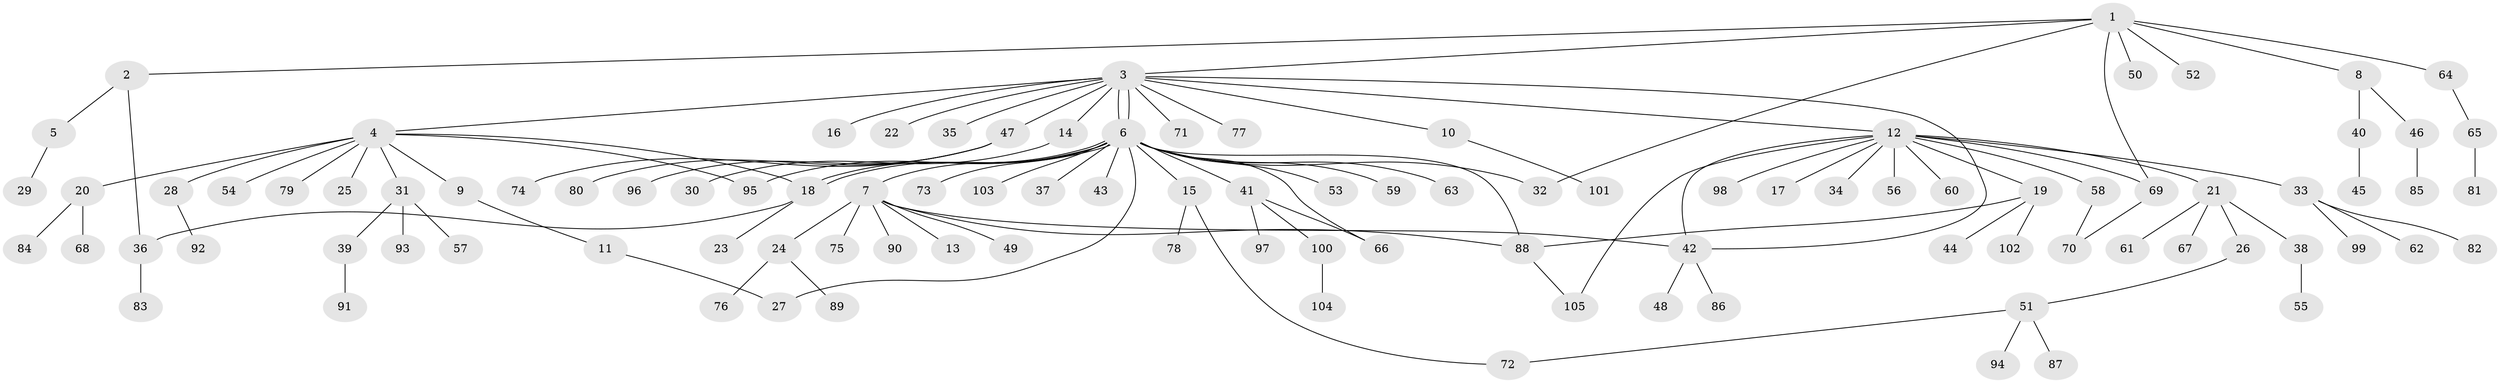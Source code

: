 // Generated by graph-tools (version 1.1) at 2025/11/02/27/25 16:11:12]
// undirected, 105 vertices, 120 edges
graph export_dot {
graph [start="1"]
  node [color=gray90,style=filled];
  1;
  2;
  3;
  4;
  5;
  6;
  7;
  8;
  9;
  10;
  11;
  12;
  13;
  14;
  15;
  16;
  17;
  18;
  19;
  20;
  21;
  22;
  23;
  24;
  25;
  26;
  27;
  28;
  29;
  30;
  31;
  32;
  33;
  34;
  35;
  36;
  37;
  38;
  39;
  40;
  41;
  42;
  43;
  44;
  45;
  46;
  47;
  48;
  49;
  50;
  51;
  52;
  53;
  54;
  55;
  56;
  57;
  58;
  59;
  60;
  61;
  62;
  63;
  64;
  65;
  66;
  67;
  68;
  69;
  70;
  71;
  72;
  73;
  74;
  75;
  76;
  77;
  78;
  79;
  80;
  81;
  82;
  83;
  84;
  85;
  86;
  87;
  88;
  89;
  90;
  91;
  92;
  93;
  94;
  95;
  96;
  97;
  98;
  99;
  100;
  101;
  102;
  103;
  104;
  105;
  1 -- 2;
  1 -- 3;
  1 -- 8;
  1 -- 32;
  1 -- 50;
  1 -- 52;
  1 -- 64;
  1 -- 69;
  2 -- 5;
  2 -- 36;
  3 -- 4;
  3 -- 6;
  3 -- 6;
  3 -- 10;
  3 -- 12;
  3 -- 14;
  3 -- 16;
  3 -- 22;
  3 -- 35;
  3 -- 42;
  3 -- 47;
  3 -- 71;
  3 -- 77;
  4 -- 9;
  4 -- 18;
  4 -- 20;
  4 -- 25;
  4 -- 28;
  4 -- 31;
  4 -- 54;
  4 -- 79;
  4 -- 95;
  5 -- 29;
  6 -- 7;
  6 -- 15;
  6 -- 18;
  6 -- 18;
  6 -- 27;
  6 -- 32;
  6 -- 37;
  6 -- 41;
  6 -- 43;
  6 -- 53;
  6 -- 59;
  6 -- 63;
  6 -- 66;
  6 -- 73;
  6 -- 88;
  6 -- 95;
  6 -- 103;
  7 -- 13;
  7 -- 24;
  7 -- 42;
  7 -- 49;
  7 -- 75;
  7 -- 88;
  7 -- 90;
  8 -- 40;
  8 -- 46;
  9 -- 11;
  10 -- 101;
  11 -- 27;
  12 -- 17;
  12 -- 19;
  12 -- 21;
  12 -- 33;
  12 -- 34;
  12 -- 42;
  12 -- 56;
  12 -- 58;
  12 -- 60;
  12 -- 69;
  12 -- 98;
  12 -- 105;
  14 -- 30;
  15 -- 72;
  15 -- 78;
  18 -- 23;
  18 -- 36;
  19 -- 44;
  19 -- 88;
  19 -- 102;
  20 -- 68;
  20 -- 84;
  21 -- 26;
  21 -- 38;
  21 -- 61;
  21 -- 67;
  24 -- 76;
  24 -- 89;
  26 -- 51;
  28 -- 92;
  31 -- 39;
  31 -- 57;
  31 -- 93;
  33 -- 62;
  33 -- 82;
  33 -- 99;
  36 -- 83;
  38 -- 55;
  39 -- 91;
  40 -- 45;
  41 -- 66;
  41 -- 97;
  41 -- 100;
  42 -- 48;
  42 -- 86;
  46 -- 85;
  47 -- 74;
  47 -- 80;
  47 -- 96;
  51 -- 72;
  51 -- 87;
  51 -- 94;
  58 -- 70;
  64 -- 65;
  65 -- 81;
  69 -- 70;
  88 -- 105;
  100 -- 104;
}
